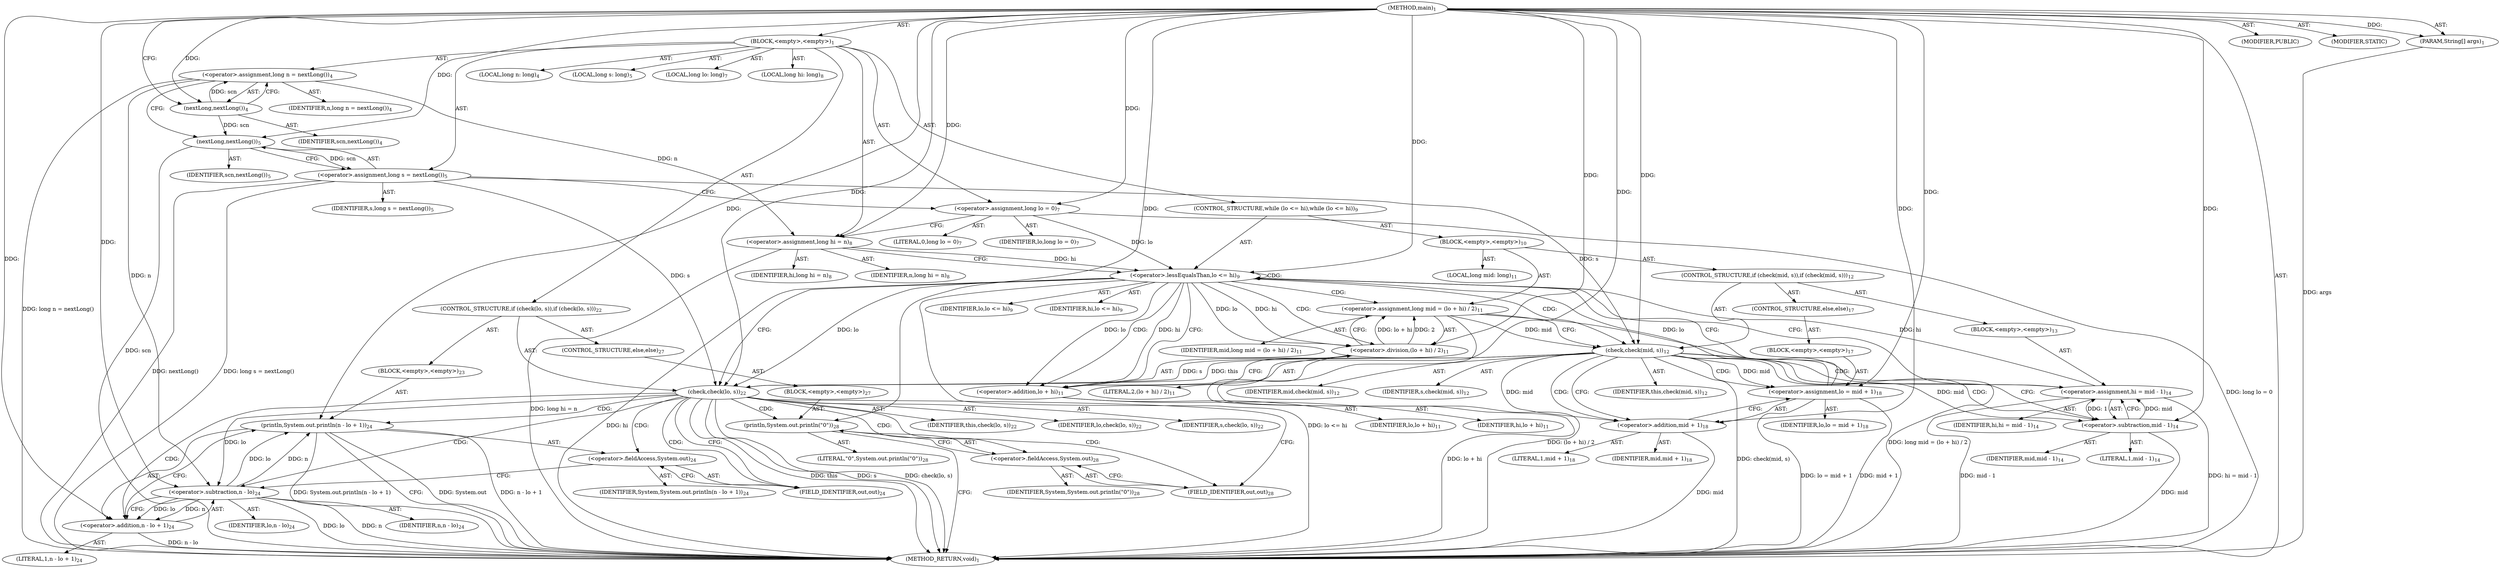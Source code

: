 digraph "main" {  
"17" [label = <(METHOD,main)<SUB>1</SUB>> ]
"18" [label = <(PARAM,String[] args)<SUB>1</SUB>> ]
"19" [label = <(BLOCK,&lt;empty&gt;,&lt;empty&gt;)<SUB>1</SUB>> ]
"20" [label = <(LOCAL,long n: long)<SUB>4</SUB>> ]
"21" [label = <(&lt;operator&gt;.assignment,long n = nextLong())<SUB>4</SUB>> ]
"22" [label = <(IDENTIFIER,n,long n = nextLong())<SUB>4</SUB>> ]
"23" [label = <(nextLong,nextLong())<SUB>4</SUB>> ]
"24" [label = <(IDENTIFIER,scn,nextLong())<SUB>4</SUB>> ]
"25" [label = <(LOCAL,long s: long)<SUB>5</SUB>> ]
"26" [label = <(&lt;operator&gt;.assignment,long s = nextLong())<SUB>5</SUB>> ]
"27" [label = <(IDENTIFIER,s,long s = nextLong())<SUB>5</SUB>> ]
"28" [label = <(nextLong,nextLong())<SUB>5</SUB>> ]
"29" [label = <(IDENTIFIER,scn,nextLong())<SUB>5</SUB>> ]
"30" [label = <(LOCAL,long lo: long)<SUB>7</SUB>> ]
"31" [label = <(&lt;operator&gt;.assignment,long lo = 0)<SUB>7</SUB>> ]
"32" [label = <(IDENTIFIER,lo,long lo = 0)<SUB>7</SUB>> ]
"33" [label = <(LITERAL,0,long lo = 0)<SUB>7</SUB>> ]
"34" [label = <(LOCAL,long hi: long)<SUB>8</SUB>> ]
"35" [label = <(&lt;operator&gt;.assignment,long hi = n)<SUB>8</SUB>> ]
"36" [label = <(IDENTIFIER,hi,long hi = n)<SUB>8</SUB>> ]
"37" [label = <(IDENTIFIER,n,long hi = n)<SUB>8</SUB>> ]
"38" [label = <(CONTROL_STRUCTURE,while (lo &lt;= hi),while (lo &lt;= hi))<SUB>9</SUB>> ]
"39" [label = <(&lt;operator&gt;.lessEqualsThan,lo &lt;= hi)<SUB>9</SUB>> ]
"40" [label = <(IDENTIFIER,lo,lo &lt;= hi)<SUB>9</SUB>> ]
"41" [label = <(IDENTIFIER,hi,lo &lt;= hi)<SUB>9</SUB>> ]
"42" [label = <(BLOCK,&lt;empty&gt;,&lt;empty&gt;)<SUB>10</SUB>> ]
"43" [label = <(LOCAL,long mid: long)<SUB>11</SUB>> ]
"44" [label = <(&lt;operator&gt;.assignment,long mid = (lo + hi) / 2)<SUB>11</SUB>> ]
"45" [label = <(IDENTIFIER,mid,long mid = (lo + hi) / 2)<SUB>11</SUB>> ]
"46" [label = <(&lt;operator&gt;.division,(lo + hi) / 2)<SUB>11</SUB>> ]
"47" [label = <(&lt;operator&gt;.addition,lo + hi)<SUB>11</SUB>> ]
"48" [label = <(IDENTIFIER,lo,lo + hi)<SUB>11</SUB>> ]
"49" [label = <(IDENTIFIER,hi,lo + hi)<SUB>11</SUB>> ]
"50" [label = <(LITERAL,2,(lo + hi) / 2)<SUB>11</SUB>> ]
"51" [label = <(CONTROL_STRUCTURE,if (check(mid, s)),if (check(mid, s)))<SUB>12</SUB>> ]
"52" [label = <(check,check(mid, s))<SUB>12</SUB>> ]
"53" [label = <(IDENTIFIER,this,check(mid, s))<SUB>12</SUB>> ]
"54" [label = <(IDENTIFIER,mid,check(mid, s))<SUB>12</SUB>> ]
"55" [label = <(IDENTIFIER,s,check(mid, s))<SUB>12</SUB>> ]
"56" [label = <(BLOCK,&lt;empty&gt;,&lt;empty&gt;)<SUB>13</SUB>> ]
"57" [label = <(&lt;operator&gt;.assignment,hi = mid - 1)<SUB>14</SUB>> ]
"58" [label = <(IDENTIFIER,hi,hi = mid - 1)<SUB>14</SUB>> ]
"59" [label = <(&lt;operator&gt;.subtraction,mid - 1)<SUB>14</SUB>> ]
"60" [label = <(IDENTIFIER,mid,mid - 1)<SUB>14</SUB>> ]
"61" [label = <(LITERAL,1,mid - 1)<SUB>14</SUB>> ]
"62" [label = <(CONTROL_STRUCTURE,else,else)<SUB>17</SUB>> ]
"63" [label = <(BLOCK,&lt;empty&gt;,&lt;empty&gt;)<SUB>17</SUB>> ]
"64" [label = <(&lt;operator&gt;.assignment,lo = mid + 1)<SUB>18</SUB>> ]
"65" [label = <(IDENTIFIER,lo,lo = mid + 1)<SUB>18</SUB>> ]
"66" [label = <(&lt;operator&gt;.addition,mid + 1)<SUB>18</SUB>> ]
"67" [label = <(IDENTIFIER,mid,mid + 1)<SUB>18</SUB>> ]
"68" [label = <(LITERAL,1,mid + 1)<SUB>18</SUB>> ]
"69" [label = <(CONTROL_STRUCTURE,if (check(lo, s)),if (check(lo, s)))<SUB>22</SUB>> ]
"70" [label = <(check,check(lo, s))<SUB>22</SUB>> ]
"71" [label = <(IDENTIFIER,this,check(lo, s))<SUB>22</SUB>> ]
"72" [label = <(IDENTIFIER,lo,check(lo, s))<SUB>22</SUB>> ]
"73" [label = <(IDENTIFIER,s,check(lo, s))<SUB>22</SUB>> ]
"74" [label = <(BLOCK,&lt;empty&gt;,&lt;empty&gt;)<SUB>23</SUB>> ]
"75" [label = <(println,System.out.println(n - lo + 1))<SUB>24</SUB>> ]
"76" [label = <(&lt;operator&gt;.fieldAccess,System.out)<SUB>24</SUB>> ]
"77" [label = <(IDENTIFIER,System,System.out.println(n - lo + 1))<SUB>24</SUB>> ]
"78" [label = <(FIELD_IDENTIFIER,out,out)<SUB>24</SUB>> ]
"79" [label = <(&lt;operator&gt;.addition,n - lo + 1)<SUB>24</SUB>> ]
"80" [label = <(&lt;operator&gt;.subtraction,n - lo)<SUB>24</SUB>> ]
"81" [label = <(IDENTIFIER,n,n - lo)<SUB>24</SUB>> ]
"82" [label = <(IDENTIFIER,lo,n - lo)<SUB>24</SUB>> ]
"83" [label = <(LITERAL,1,n - lo + 1)<SUB>24</SUB>> ]
"84" [label = <(CONTROL_STRUCTURE,else,else)<SUB>27</SUB>> ]
"85" [label = <(BLOCK,&lt;empty&gt;,&lt;empty&gt;)<SUB>27</SUB>> ]
"86" [label = <(println,System.out.println(&quot;0&quot;))<SUB>28</SUB>> ]
"87" [label = <(&lt;operator&gt;.fieldAccess,System.out)<SUB>28</SUB>> ]
"88" [label = <(IDENTIFIER,System,System.out.println(&quot;0&quot;))<SUB>28</SUB>> ]
"89" [label = <(FIELD_IDENTIFIER,out,out)<SUB>28</SUB>> ]
"90" [label = <(LITERAL,&quot;0&quot;,System.out.println(&quot;0&quot;))<SUB>28</SUB>> ]
"91" [label = <(MODIFIER,PUBLIC)> ]
"92" [label = <(MODIFIER,STATIC)> ]
"93" [label = <(METHOD_RETURN,void)<SUB>1</SUB>> ]
  "17" -> "18"  [ label = "AST: "] 
  "17" -> "19"  [ label = "AST: "] 
  "17" -> "91"  [ label = "AST: "] 
  "17" -> "92"  [ label = "AST: "] 
  "17" -> "93"  [ label = "AST: "] 
  "19" -> "20"  [ label = "AST: "] 
  "19" -> "21"  [ label = "AST: "] 
  "19" -> "25"  [ label = "AST: "] 
  "19" -> "26"  [ label = "AST: "] 
  "19" -> "30"  [ label = "AST: "] 
  "19" -> "31"  [ label = "AST: "] 
  "19" -> "34"  [ label = "AST: "] 
  "19" -> "35"  [ label = "AST: "] 
  "19" -> "38"  [ label = "AST: "] 
  "19" -> "69"  [ label = "AST: "] 
  "21" -> "22"  [ label = "AST: "] 
  "21" -> "23"  [ label = "AST: "] 
  "23" -> "24"  [ label = "AST: "] 
  "26" -> "27"  [ label = "AST: "] 
  "26" -> "28"  [ label = "AST: "] 
  "28" -> "29"  [ label = "AST: "] 
  "31" -> "32"  [ label = "AST: "] 
  "31" -> "33"  [ label = "AST: "] 
  "35" -> "36"  [ label = "AST: "] 
  "35" -> "37"  [ label = "AST: "] 
  "38" -> "39"  [ label = "AST: "] 
  "38" -> "42"  [ label = "AST: "] 
  "39" -> "40"  [ label = "AST: "] 
  "39" -> "41"  [ label = "AST: "] 
  "42" -> "43"  [ label = "AST: "] 
  "42" -> "44"  [ label = "AST: "] 
  "42" -> "51"  [ label = "AST: "] 
  "44" -> "45"  [ label = "AST: "] 
  "44" -> "46"  [ label = "AST: "] 
  "46" -> "47"  [ label = "AST: "] 
  "46" -> "50"  [ label = "AST: "] 
  "47" -> "48"  [ label = "AST: "] 
  "47" -> "49"  [ label = "AST: "] 
  "51" -> "52"  [ label = "AST: "] 
  "51" -> "56"  [ label = "AST: "] 
  "51" -> "62"  [ label = "AST: "] 
  "52" -> "53"  [ label = "AST: "] 
  "52" -> "54"  [ label = "AST: "] 
  "52" -> "55"  [ label = "AST: "] 
  "56" -> "57"  [ label = "AST: "] 
  "57" -> "58"  [ label = "AST: "] 
  "57" -> "59"  [ label = "AST: "] 
  "59" -> "60"  [ label = "AST: "] 
  "59" -> "61"  [ label = "AST: "] 
  "62" -> "63"  [ label = "AST: "] 
  "63" -> "64"  [ label = "AST: "] 
  "64" -> "65"  [ label = "AST: "] 
  "64" -> "66"  [ label = "AST: "] 
  "66" -> "67"  [ label = "AST: "] 
  "66" -> "68"  [ label = "AST: "] 
  "69" -> "70"  [ label = "AST: "] 
  "69" -> "74"  [ label = "AST: "] 
  "69" -> "84"  [ label = "AST: "] 
  "70" -> "71"  [ label = "AST: "] 
  "70" -> "72"  [ label = "AST: "] 
  "70" -> "73"  [ label = "AST: "] 
  "74" -> "75"  [ label = "AST: "] 
  "75" -> "76"  [ label = "AST: "] 
  "75" -> "79"  [ label = "AST: "] 
  "76" -> "77"  [ label = "AST: "] 
  "76" -> "78"  [ label = "AST: "] 
  "79" -> "80"  [ label = "AST: "] 
  "79" -> "83"  [ label = "AST: "] 
  "80" -> "81"  [ label = "AST: "] 
  "80" -> "82"  [ label = "AST: "] 
  "84" -> "85"  [ label = "AST: "] 
  "85" -> "86"  [ label = "AST: "] 
  "86" -> "87"  [ label = "AST: "] 
  "86" -> "90"  [ label = "AST: "] 
  "87" -> "88"  [ label = "AST: "] 
  "87" -> "89"  [ label = "AST: "] 
  "21" -> "28"  [ label = "CFG: "] 
  "26" -> "31"  [ label = "CFG: "] 
  "31" -> "35"  [ label = "CFG: "] 
  "35" -> "39"  [ label = "CFG: "] 
  "23" -> "21"  [ label = "CFG: "] 
  "28" -> "26"  [ label = "CFG: "] 
  "39" -> "47"  [ label = "CFG: "] 
  "39" -> "70"  [ label = "CFG: "] 
  "70" -> "78"  [ label = "CFG: "] 
  "70" -> "89"  [ label = "CFG: "] 
  "44" -> "52"  [ label = "CFG: "] 
  "75" -> "93"  [ label = "CFG: "] 
  "46" -> "44"  [ label = "CFG: "] 
  "52" -> "59"  [ label = "CFG: "] 
  "52" -> "66"  [ label = "CFG: "] 
  "76" -> "80"  [ label = "CFG: "] 
  "79" -> "75"  [ label = "CFG: "] 
  "86" -> "93"  [ label = "CFG: "] 
  "47" -> "46"  [ label = "CFG: "] 
  "57" -> "39"  [ label = "CFG: "] 
  "78" -> "76"  [ label = "CFG: "] 
  "80" -> "79"  [ label = "CFG: "] 
  "87" -> "86"  [ label = "CFG: "] 
  "59" -> "57"  [ label = "CFG: "] 
  "64" -> "39"  [ label = "CFG: "] 
  "89" -> "87"  [ label = "CFG: "] 
  "66" -> "64"  [ label = "CFG: "] 
  "17" -> "23"  [ label = "CFG: "] 
  "18" -> "93"  [ label = "DDG: args"] 
  "21" -> "93"  [ label = "DDG: long n = nextLong()"] 
  "28" -> "93"  [ label = "DDG: scn"] 
  "26" -> "93"  [ label = "DDG: nextLong()"] 
  "26" -> "93"  [ label = "DDG: long s = nextLong()"] 
  "31" -> "93"  [ label = "DDG: long lo = 0"] 
  "35" -> "93"  [ label = "DDG: long hi = n"] 
  "39" -> "93"  [ label = "DDG: hi"] 
  "39" -> "93"  [ label = "DDG: lo &lt;= hi"] 
  "70" -> "93"  [ label = "DDG: this"] 
  "70" -> "93"  [ label = "DDG: s"] 
  "70" -> "93"  [ label = "DDG: check(lo, s)"] 
  "75" -> "93"  [ label = "DDG: System.out"] 
  "80" -> "93"  [ label = "DDG: n"] 
  "80" -> "93"  [ label = "DDG: lo"] 
  "79" -> "93"  [ label = "DDG: n - lo"] 
  "75" -> "93"  [ label = "DDG: n - lo + 1"] 
  "75" -> "93"  [ label = "DDG: System.out.println(n - lo + 1)"] 
  "46" -> "93"  [ label = "DDG: lo + hi"] 
  "44" -> "93"  [ label = "DDG: (lo + hi) / 2"] 
  "44" -> "93"  [ label = "DDG: long mid = (lo + hi) / 2"] 
  "52" -> "93"  [ label = "DDG: check(mid, s)"] 
  "66" -> "93"  [ label = "DDG: mid"] 
  "64" -> "93"  [ label = "DDG: mid + 1"] 
  "64" -> "93"  [ label = "DDG: lo = mid + 1"] 
  "59" -> "93"  [ label = "DDG: mid"] 
  "57" -> "93"  [ label = "DDG: mid - 1"] 
  "57" -> "93"  [ label = "DDG: hi = mid - 1"] 
  "17" -> "18"  [ label = "DDG: "] 
  "23" -> "21"  [ label = "DDG: scn"] 
  "28" -> "26"  [ label = "DDG: scn"] 
  "17" -> "31"  [ label = "DDG: "] 
  "21" -> "35"  [ label = "DDG: n"] 
  "17" -> "35"  [ label = "DDG: "] 
  "17" -> "23"  [ label = "DDG: "] 
  "23" -> "28"  [ label = "DDG: scn"] 
  "17" -> "28"  [ label = "DDG: "] 
  "31" -> "39"  [ label = "DDG: lo"] 
  "64" -> "39"  [ label = "DDG: lo"] 
  "17" -> "39"  [ label = "DDG: "] 
  "35" -> "39"  [ label = "DDG: hi"] 
  "57" -> "39"  [ label = "DDG: hi"] 
  "46" -> "44"  [ label = "DDG: lo + hi"] 
  "46" -> "44"  [ label = "DDG: 2"] 
  "52" -> "70"  [ label = "DDG: this"] 
  "17" -> "70"  [ label = "DDG: "] 
  "39" -> "70"  [ label = "DDG: lo"] 
  "26" -> "70"  [ label = "DDG: s"] 
  "52" -> "70"  [ label = "DDG: s"] 
  "80" -> "75"  [ label = "DDG: n"] 
  "80" -> "75"  [ label = "DDG: lo"] 
  "17" -> "75"  [ label = "DDG: "] 
  "39" -> "46"  [ label = "DDG: lo"] 
  "17" -> "46"  [ label = "DDG: "] 
  "39" -> "46"  [ label = "DDG: hi"] 
  "17" -> "52"  [ label = "DDG: "] 
  "44" -> "52"  [ label = "DDG: mid"] 
  "26" -> "52"  [ label = "DDG: s"] 
  "59" -> "57"  [ label = "DDG: mid"] 
  "59" -> "57"  [ label = "DDG: 1"] 
  "80" -> "79"  [ label = "DDG: n"] 
  "80" -> "79"  [ label = "DDG: lo"] 
  "17" -> "79"  [ label = "DDG: "] 
  "17" -> "86"  [ label = "DDG: "] 
  "39" -> "47"  [ label = "DDG: lo"] 
  "17" -> "47"  [ label = "DDG: "] 
  "39" -> "47"  [ label = "DDG: hi"] 
  "52" -> "64"  [ label = "DDG: mid"] 
  "17" -> "64"  [ label = "DDG: "] 
  "17" -> "80"  [ label = "DDG: "] 
  "21" -> "80"  [ label = "DDG: n"] 
  "70" -> "80"  [ label = "DDG: lo"] 
  "52" -> "59"  [ label = "DDG: mid"] 
  "17" -> "59"  [ label = "DDG: "] 
  "52" -> "66"  [ label = "DDG: mid"] 
  "17" -> "66"  [ label = "DDG: "] 
  "39" -> "47"  [ label = "CDG: "] 
  "39" -> "52"  [ label = "CDG: "] 
  "39" -> "46"  [ label = "CDG: "] 
  "39" -> "44"  [ label = "CDG: "] 
  "39" -> "39"  [ label = "CDG: "] 
  "70" -> "80"  [ label = "CDG: "] 
  "70" -> "89"  [ label = "CDG: "] 
  "70" -> "75"  [ label = "CDG: "] 
  "70" -> "76"  [ label = "CDG: "] 
  "70" -> "87"  [ label = "CDG: "] 
  "70" -> "78"  [ label = "CDG: "] 
  "70" -> "79"  [ label = "CDG: "] 
  "70" -> "86"  [ label = "CDG: "] 
  "52" -> "64"  [ label = "CDG: "] 
  "52" -> "57"  [ label = "CDG: "] 
  "52" -> "66"  [ label = "CDG: "] 
  "52" -> "59"  [ label = "CDG: "] 
}
